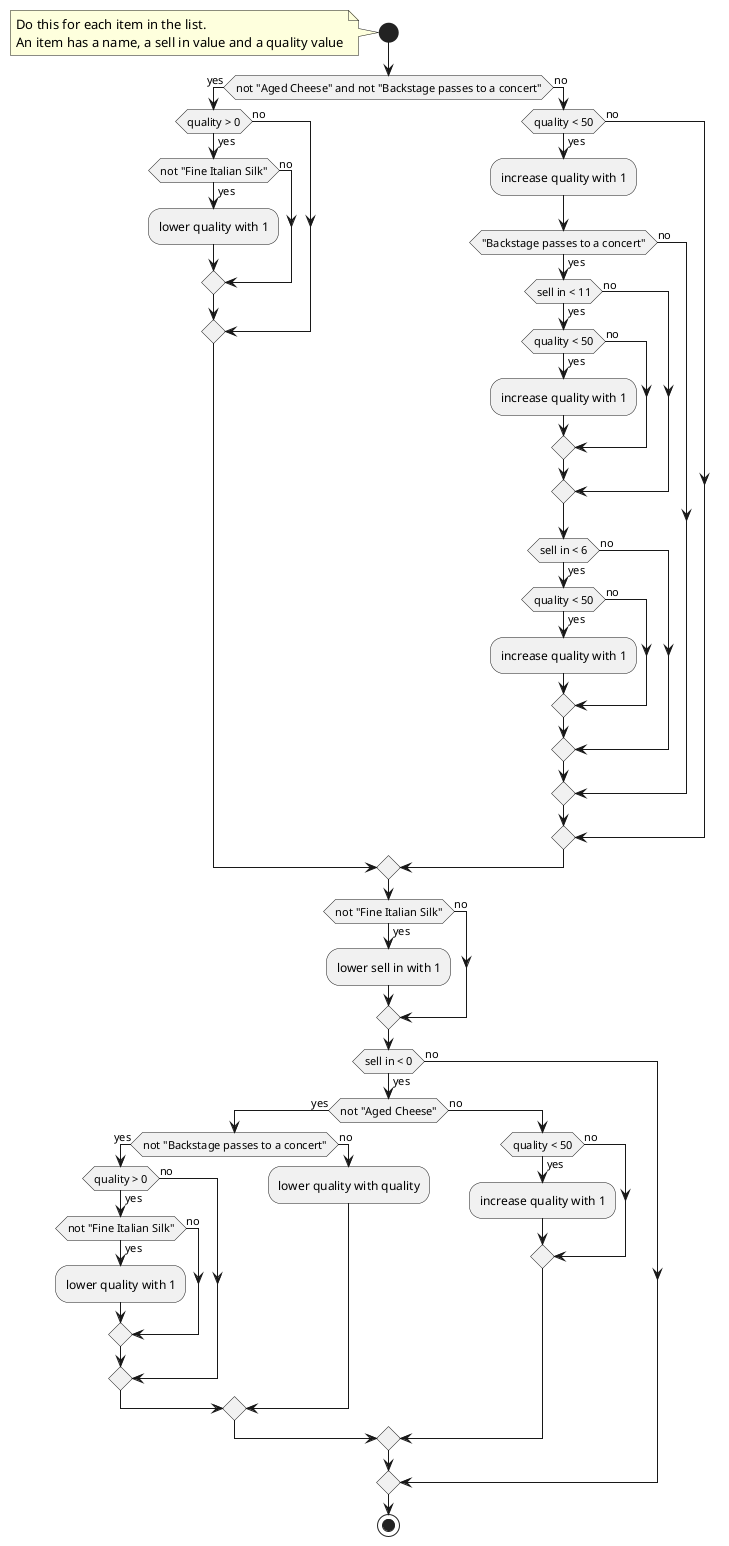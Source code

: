 @startuml

skinparam backgroundColor transparent

start
note left
    Do this for each item in the list.
    An item has a name, a sell in value and a quality value
end note

if (not "Aged Cheese" and not "Backstage passes to a concert") then (yes)
    if (quality > 0) then (yes)
        if (not "Fine Italian Silk") then (yes)
            :lower quality with 1;
        else (no)
        endif
    else (no)
    endif
else (no)
    if (quality < 50) then (yes)
        :increase quality with 1;
        if ("Backstage passes to a concert") then (yes)
            if (sell in < 11) then (yes)
                if (quality < 50) then (yes)
                    :increase quality with 1;
                else (no)
                endif
            else (no)
            endif
            if (sell in < 6) then (yes)
                if (quality < 50) then (yes)
                    :increase quality with 1;
                else (no)
                endif
            else (no)
            endif
        else (no)
        endif
    else (no)
    endif
endif

if (not "Fine Italian Silk") then (yes)
    :lower sell in with 1;
else (no)
endif

if (sell in < 0) then (yes)
    if (not "Aged Cheese") then (yes)
        if (not "Backstage passes to a concert") then (yes)
            if (quality > 0) then (yes)
                if (not "Fine Italian Silk") then (yes)
                    :lower quality with 1;
                else (no)
                endif
            else (no)
            endif
        else (no)
            :lower quality with quality;
        endif
    else (no)
        if (quality < 50) then (yes)
            :increase quality with 1;
        else (no)
        endif
    endif
else (no)
endif

stop

@enduml
